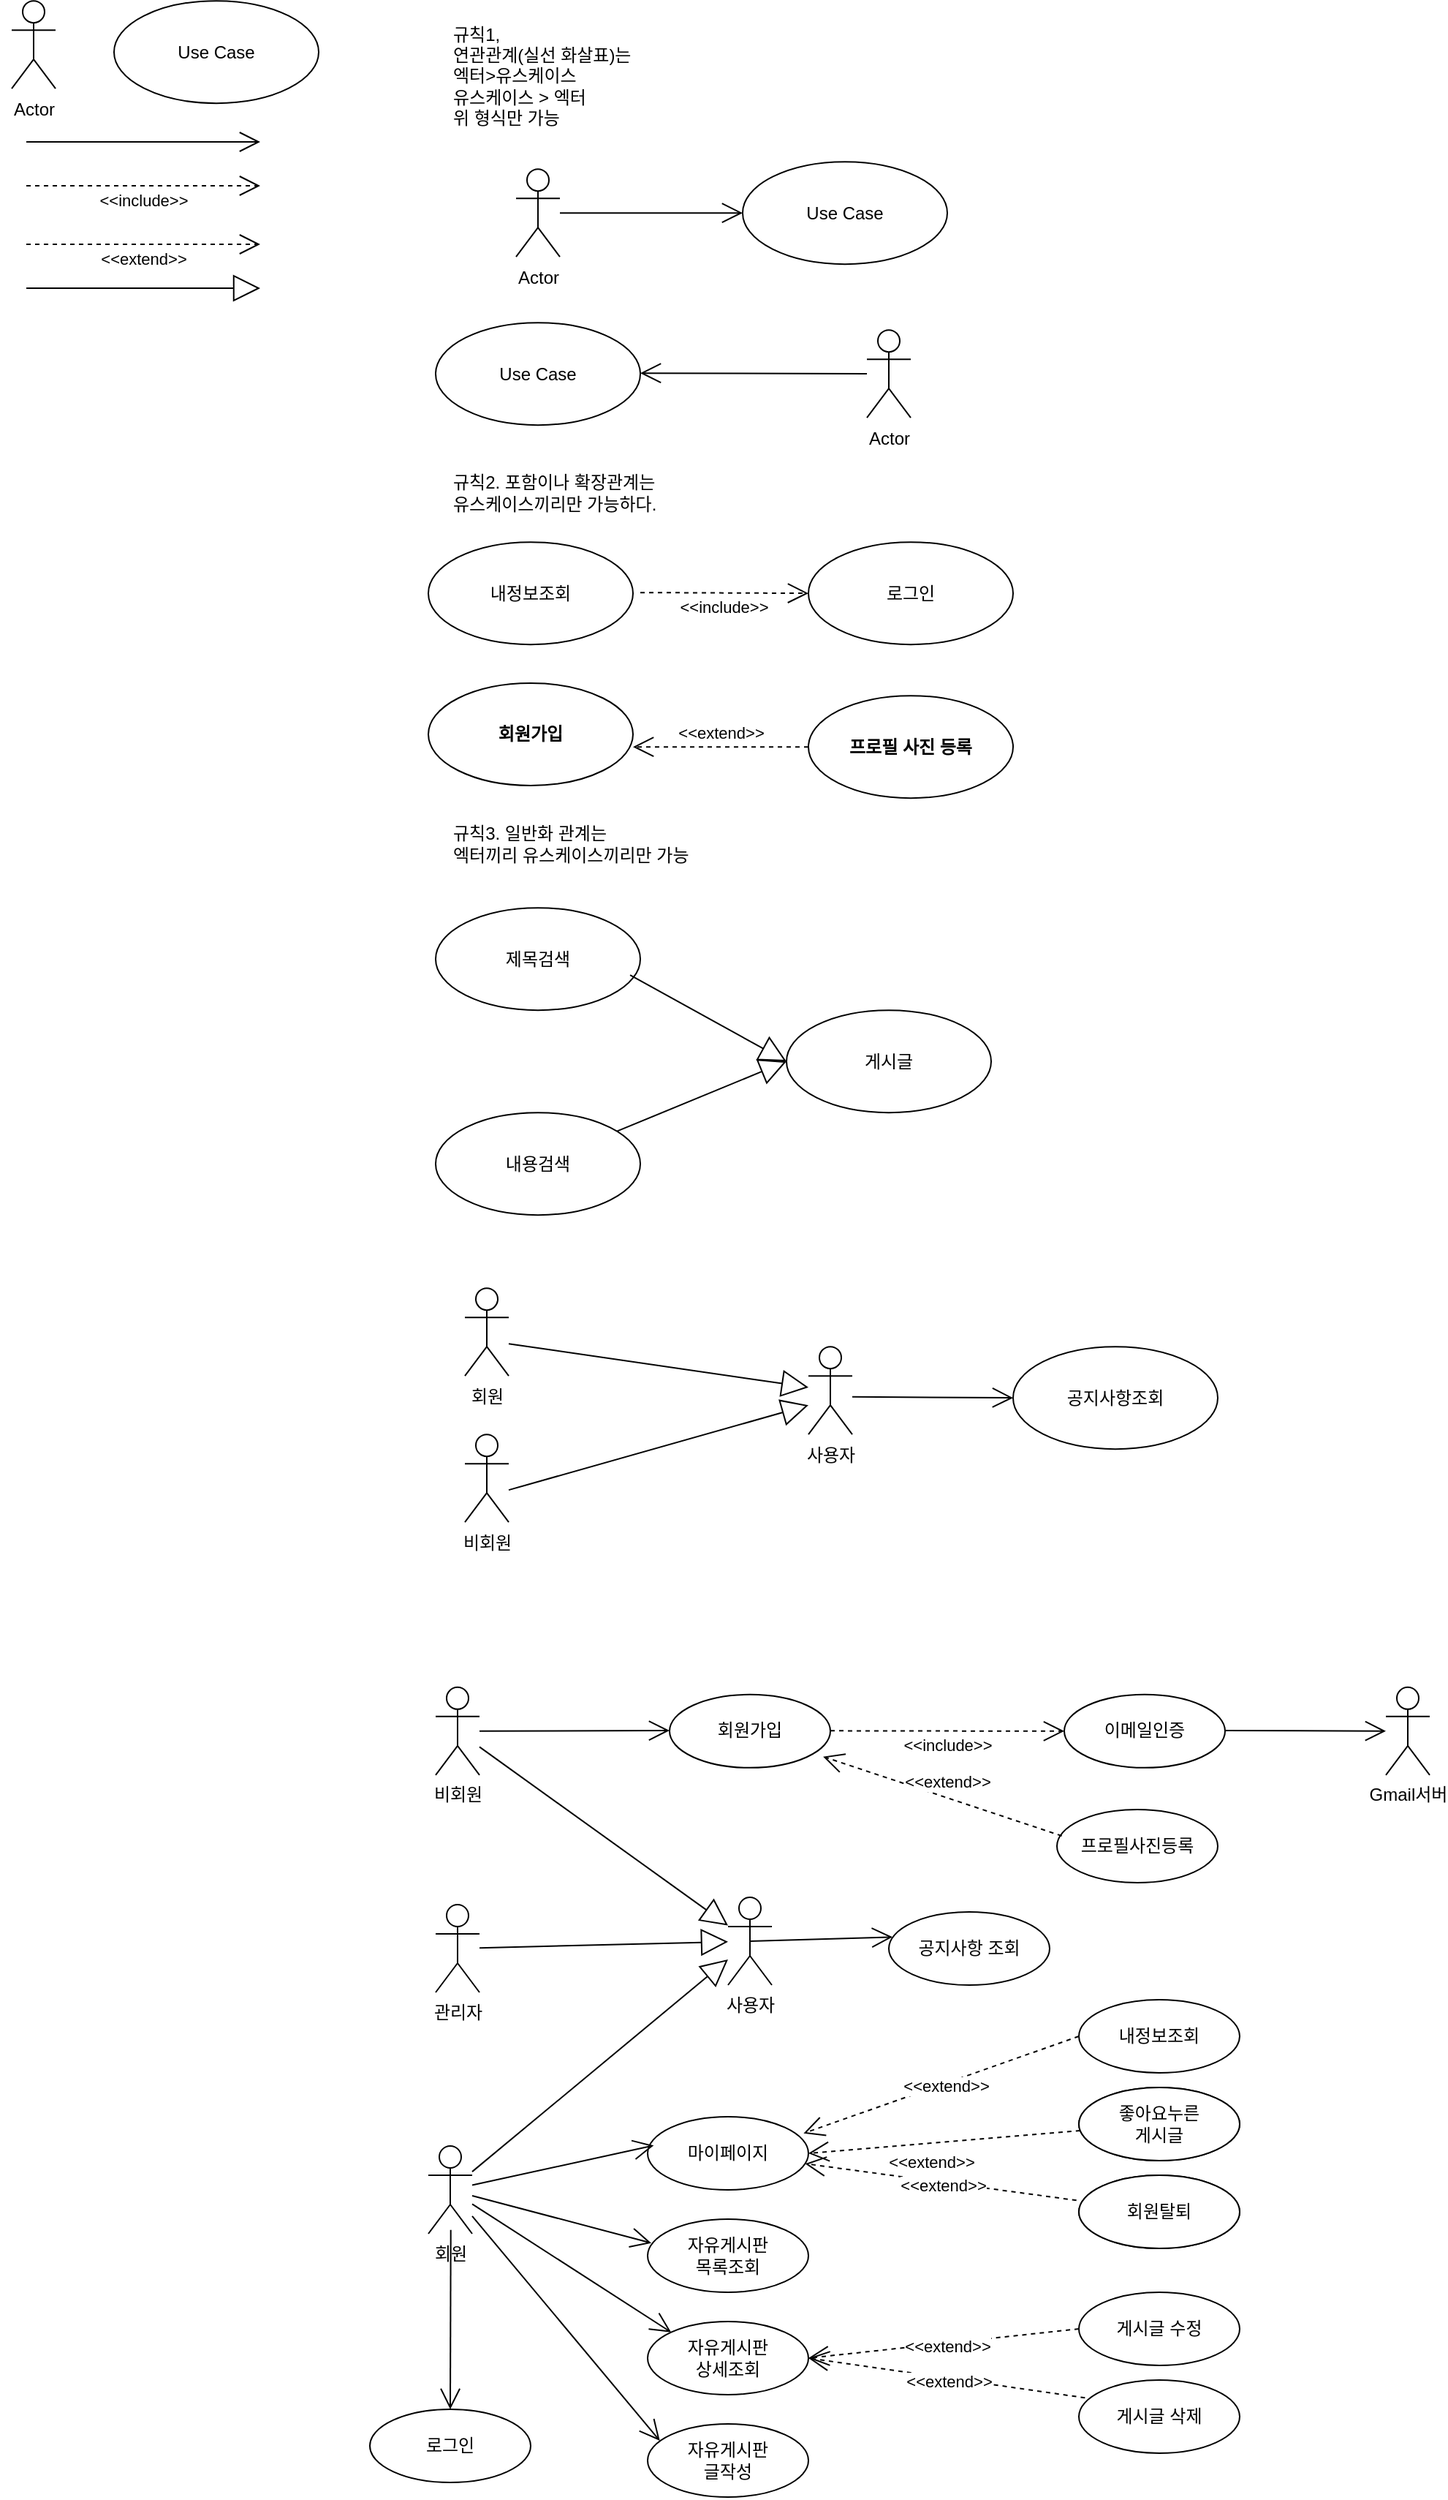 <mxfile version="21.5.1" type="device">
  <diagram name="페이지-1" id="QZqOj2KU6Bx0PZsoJat7">
    <mxGraphModel dx="1195" dy="637" grid="1" gridSize="10" guides="1" tooltips="1" connect="1" arrows="1" fold="1" page="1" pageScale="1" pageWidth="827" pageHeight="1169" math="0" shadow="0">
      <root>
        <mxCell id="0" />
        <mxCell id="1" parent="0" />
        <mxCell id="CZpRQN7b8hvWYTL_q2dB-1" value="Actor" style="shape=umlActor;verticalLabelPosition=bottom;verticalAlign=top;html=1;" vertex="1" parent="1">
          <mxGeometry x="30" y="33.57" width="30" height="60" as="geometry" />
        </mxCell>
        <mxCell id="CZpRQN7b8hvWYTL_q2dB-2" value="Use Case" style="ellipse;whiteSpace=wrap;html=1;" vertex="1" parent="1">
          <mxGeometry x="100" y="33.57" width="140" height="70" as="geometry" />
        </mxCell>
        <mxCell id="CZpRQN7b8hvWYTL_q2dB-3" value="" style="endArrow=open;endFill=1;endSize=12;html=1;rounded=0;" edge="1" parent="1">
          <mxGeometry width="160" relative="1" as="geometry">
            <mxPoint x="40" y="130" as="sourcePoint" />
            <mxPoint x="200" y="130" as="targetPoint" />
          </mxGeometry>
        </mxCell>
        <mxCell id="CZpRQN7b8hvWYTL_q2dB-4" value="&amp;lt;&amp;lt;include&amp;gt;&amp;gt;" style="endArrow=open;endSize=12;dashed=1;html=1;rounded=0;" edge="1" parent="1">
          <mxGeometry y="-10" width="160" relative="1" as="geometry">
            <mxPoint x="40" y="160" as="sourcePoint" />
            <mxPoint x="200" y="160" as="targetPoint" />
            <mxPoint as="offset" />
          </mxGeometry>
        </mxCell>
        <mxCell id="CZpRQN7b8hvWYTL_q2dB-5" value="&amp;lt;&amp;lt;extend&amp;gt;&amp;gt;" style="endArrow=open;endSize=12;dashed=1;html=1;rounded=0;" edge="1" parent="1">
          <mxGeometry y="-10" width="160" relative="1" as="geometry">
            <mxPoint x="40" y="200" as="sourcePoint" />
            <mxPoint x="200" y="200" as="targetPoint" />
            <mxPoint as="offset" />
          </mxGeometry>
        </mxCell>
        <mxCell id="CZpRQN7b8hvWYTL_q2dB-7" value="" style="endArrow=block;endSize=16;endFill=0;html=1;rounded=0;" edge="1" parent="1">
          <mxGeometry width="160" relative="1" as="geometry">
            <mxPoint x="40" y="230" as="sourcePoint" />
            <mxPoint x="200" y="230" as="targetPoint" />
          </mxGeometry>
        </mxCell>
        <mxCell id="CZpRQN7b8hvWYTL_q2dB-8" value="규칙1, &lt;br&gt;연관관계(실선 화살표)는 &lt;br&gt;엑터&amp;gt;유스케이스&lt;br&gt;유스케이스 &amp;gt; 엑터&lt;br&gt;위 형식만 가능&amp;nbsp;" style="text;html=1;align=left;verticalAlign=middle;resizable=0;points=[];autosize=1;strokeColor=none;fillColor=none;" vertex="1" parent="1">
          <mxGeometry x="330" y="40" width="150" height="90" as="geometry" />
        </mxCell>
        <mxCell id="CZpRQN7b8hvWYTL_q2dB-9" value="Actor" style="shape=umlActor;verticalLabelPosition=bottom;verticalAlign=top;html=1;" vertex="1" parent="1">
          <mxGeometry x="375" y="148.57" width="30" height="60" as="geometry" />
        </mxCell>
        <mxCell id="CZpRQN7b8hvWYTL_q2dB-10" value="Use Case" style="ellipse;whiteSpace=wrap;html=1;" vertex="1" parent="1">
          <mxGeometry x="530" y="143.57" width="140" height="70" as="geometry" />
        </mxCell>
        <mxCell id="CZpRQN7b8hvWYTL_q2dB-11" value="" style="endArrow=open;endFill=1;endSize=12;html=1;rounded=0;entryX=0;entryY=0.5;entryDx=0;entryDy=0;" edge="1" parent="1" source="CZpRQN7b8hvWYTL_q2dB-9" target="CZpRQN7b8hvWYTL_q2dB-10">
          <mxGeometry width="160" relative="1" as="geometry">
            <mxPoint x="435" y="178.57" as="sourcePoint" />
            <mxPoint x="525" y="178.57" as="targetPoint" />
          </mxGeometry>
        </mxCell>
        <mxCell id="CZpRQN7b8hvWYTL_q2dB-13" value="Use Case" style="ellipse;whiteSpace=wrap;html=1;" vertex="1" parent="1">
          <mxGeometry x="320" y="253.57" width="140" height="70" as="geometry" />
        </mxCell>
        <mxCell id="CZpRQN7b8hvWYTL_q2dB-14" value="Actor" style="shape=umlActor;verticalLabelPosition=bottom;verticalAlign=top;html=1;" vertex="1" parent="1">
          <mxGeometry x="615" y="258.57" width="30" height="60" as="geometry" />
        </mxCell>
        <mxCell id="CZpRQN7b8hvWYTL_q2dB-15" value="" style="endArrow=open;endFill=1;endSize=12;html=1;rounded=0;entryX=0;entryY=0.5;entryDx=0;entryDy=0;" edge="1" parent="1" source="CZpRQN7b8hvWYTL_q2dB-14">
          <mxGeometry width="160" relative="1" as="geometry">
            <mxPoint x="585" y="288.57" as="sourcePoint" />
            <mxPoint x="460" y="288.07" as="targetPoint" />
          </mxGeometry>
        </mxCell>
        <mxCell id="CZpRQN7b8hvWYTL_q2dB-16" value="규칙2. 포함이나 확장관계는&lt;br&gt;유스케이스끼리만 가능하다.&amp;nbsp;&lt;br&gt;" style="text;html=1;align=left;verticalAlign=middle;resizable=0;points=[];autosize=1;strokeColor=none;fillColor=none;" vertex="1" parent="1">
          <mxGeometry x="330" y="350" width="180" height="40" as="geometry" />
        </mxCell>
        <mxCell id="CZpRQN7b8hvWYTL_q2dB-17" value="내정보조회" style="ellipse;whiteSpace=wrap;html=1;" vertex="1" parent="1">
          <mxGeometry x="315" y="403.57" width="140" height="70" as="geometry" />
        </mxCell>
        <mxCell id="CZpRQN7b8hvWYTL_q2dB-18" value="로그인" style="ellipse;whiteSpace=wrap;html=1;" vertex="1" parent="1">
          <mxGeometry x="575" y="403.57" width="140" height="70" as="geometry" />
        </mxCell>
        <mxCell id="CZpRQN7b8hvWYTL_q2dB-19" value="&amp;lt;&amp;lt;include&amp;gt;&amp;gt;" style="endArrow=open;endSize=12;dashed=1;html=1;rounded=0;entryX=0;entryY=0.5;entryDx=0;entryDy=0;" edge="1" parent="1" target="CZpRQN7b8hvWYTL_q2dB-18">
          <mxGeometry y="-10" width="160" relative="1" as="geometry">
            <mxPoint x="460" y="438.07" as="sourcePoint" />
            <mxPoint x="565" y="438.57" as="targetPoint" />
            <mxPoint as="offset" />
          </mxGeometry>
        </mxCell>
        <mxCell id="CZpRQN7b8hvWYTL_q2dB-20" value="회원가입" style="ellipse;whiteSpace=wrap;html=1;fontStyle=1" vertex="1" parent="1">
          <mxGeometry x="315" y="500" width="140" height="70" as="geometry" />
        </mxCell>
        <mxCell id="CZpRQN7b8hvWYTL_q2dB-21" value="프로필 사진 등록" style="ellipse;whiteSpace=wrap;html=1;fontStyle=1" vertex="1" parent="1">
          <mxGeometry x="575" y="508.57" width="140" height="70" as="geometry" />
        </mxCell>
        <mxCell id="CZpRQN7b8hvWYTL_q2dB-23" value="&amp;lt;&amp;lt;extend&amp;gt;&amp;gt;" style="endArrow=open;endSize=12;dashed=1;html=1;rounded=0;" edge="1" parent="1">
          <mxGeometry y="-10" width="160" relative="1" as="geometry">
            <mxPoint x="575" y="543.57" as="sourcePoint" />
            <mxPoint x="455" y="543.57" as="targetPoint" />
            <mxPoint as="offset" />
          </mxGeometry>
        </mxCell>
        <mxCell id="CZpRQN7b8hvWYTL_q2dB-24" value="규칙3. 일반화 관계는&amp;nbsp;&lt;br&gt;엑터끼리 유스케이스끼리만 가능" style="text;html=1;align=left;verticalAlign=middle;resizable=0;points=[];autosize=1;strokeColor=none;fillColor=none;" vertex="1" parent="1">
          <mxGeometry x="330" y="590" width="200" height="40" as="geometry" />
        </mxCell>
        <mxCell id="CZpRQN7b8hvWYTL_q2dB-25" value="제목검색" style="ellipse;whiteSpace=wrap;html=1;" vertex="1" parent="1">
          <mxGeometry x="320" y="653.57" width="140" height="70" as="geometry" />
        </mxCell>
        <mxCell id="CZpRQN7b8hvWYTL_q2dB-26" value="게시글" style="ellipse;whiteSpace=wrap;html=1;" vertex="1" parent="1">
          <mxGeometry x="560" y="723.57" width="140" height="70" as="geometry" />
        </mxCell>
        <mxCell id="CZpRQN7b8hvWYTL_q2dB-27" value="내용검색" style="ellipse;whiteSpace=wrap;html=1;" vertex="1" parent="1">
          <mxGeometry x="320" y="793.57" width="140" height="70" as="geometry" />
        </mxCell>
        <mxCell id="CZpRQN7b8hvWYTL_q2dB-28" value="" style="endArrow=block;endSize=16;endFill=0;html=1;rounded=0;entryX=0;entryY=0.5;entryDx=0;entryDy=0;exitX=0.986;exitY=0.657;exitDx=0;exitDy=0;exitPerimeter=0;" edge="1" parent="1" target="CZpRQN7b8hvWYTL_q2dB-26">
          <mxGeometry width="160" relative="1" as="geometry">
            <mxPoint x="453.04" y="699.56" as="sourcePoint" />
            <mxPoint x="615" y="658.07" as="targetPoint" />
          </mxGeometry>
        </mxCell>
        <mxCell id="CZpRQN7b8hvWYTL_q2dB-29" value="" style="endArrow=block;endSize=16;endFill=0;html=1;rounded=0;entryX=0;entryY=0.5;entryDx=0;entryDy=0;" edge="1" parent="1" source="CZpRQN7b8hvWYTL_q2dB-27" target="CZpRQN7b8hvWYTL_q2dB-26">
          <mxGeometry width="160" relative="1" as="geometry">
            <mxPoint x="465" y="668.07" as="sourcePoint" />
            <mxPoint x="570" y="768.57" as="targetPoint" />
          </mxGeometry>
        </mxCell>
        <mxCell id="CZpRQN7b8hvWYTL_q2dB-30" value="회원" style="shape=umlActor;verticalLabelPosition=bottom;verticalAlign=top;html=1;" vertex="1" parent="1">
          <mxGeometry x="340" y="913.57" width="30" height="60" as="geometry" />
        </mxCell>
        <mxCell id="CZpRQN7b8hvWYTL_q2dB-31" value="비회원" style="shape=umlActor;verticalLabelPosition=bottom;verticalAlign=top;html=1;" vertex="1" parent="1">
          <mxGeometry x="340" y="1013.57" width="30" height="60" as="geometry" />
        </mxCell>
        <mxCell id="CZpRQN7b8hvWYTL_q2dB-34" value="사용자" style="shape=umlActor;verticalLabelPosition=bottom;verticalAlign=top;html=1;" vertex="1" parent="1">
          <mxGeometry x="575" y="953.57" width="30" height="60" as="geometry" />
        </mxCell>
        <mxCell id="CZpRQN7b8hvWYTL_q2dB-35" value="" style="endArrow=block;endSize=16;endFill=0;html=1;rounded=0;" edge="1" parent="1" target="CZpRQN7b8hvWYTL_q2dB-34">
          <mxGeometry width="160" relative="1" as="geometry">
            <mxPoint x="370" y="951.57" as="sourcePoint" />
            <mxPoint x="575" y="973.57" as="targetPoint" />
          </mxGeometry>
        </mxCell>
        <mxCell id="CZpRQN7b8hvWYTL_q2dB-36" value="" style="endArrow=block;endSize=16;endFill=0;html=1;rounded=0;" edge="1" parent="1">
          <mxGeometry width="160" relative="1" as="geometry">
            <mxPoint x="370" y="1051.57" as="sourcePoint" />
            <mxPoint x="575" y="993.57" as="targetPoint" />
          </mxGeometry>
        </mxCell>
        <mxCell id="CZpRQN7b8hvWYTL_q2dB-37" value="공지사항조회" style="ellipse;whiteSpace=wrap;html=1;" vertex="1" parent="1">
          <mxGeometry x="715" y="953.57" width="140" height="70" as="geometry" />
        </mxCell>
        <mxCell id="CZpRQN7b8hvWYTL_q2dB-39" value="" style="endArrow=open;endFill=1;endSize=12;html=1;rounded=0;entryX=0;entryY=0.5;entryDx=0;entryDy=0;" edge="1" parent="1" target="CZpRQN7b8hvWYTL_q2dB-37">
          <mxGeometry width="160" relative="1" as="geometry">
            <mxPoint x="605" y="987.86" as="sourcePoint" />
            <mxPoint x="705" y="987.57" as="targetPoint" />
          </mxGeometry>
        </mxCell>
        <mxCell id="CZpRQN7b8hvWYTL_q2dB-43" value="비회원" style="shape=umlActor;verticalLabelPosition=bottom;verticalAlign=top;html=1;" vertex="1" parent="1">
          <mxGeometry x="320" y="1186.43" width="30" height="60" as="geometry" />
        </mxCell>
        <mxCell id="CZpRQN7b8hvWYTL_q2dB-45" value="" style="endArrow=open;endFill=1;endSize=12;html=1;rounded=0;" edge="1" parent="1" source="CZpRQN7b8hvWYTL_q2dB-43">
          <mxGeometry width="160" relative="1" as="geometry">
            <mxPoint x="385" y="1215.84" as="sourcePoint" />
            <mxPoint x="480" y="1216" as="targetPoint" />
          </mxGeometry>
        </mxCell>
        <mxCell id="CZpRQN7b8hvWYTL_q2dB-46" value="&amp;lt;&amp;lt;include&amp;gt;&amp;gt;" style="endArrow=open;endSize=12;dashed=1;html=1;rounded=0;" edge="1" parent="1" target="CZpRQN7b8hvWYTL_q2dB-63">
          <mxGeometry y="-10" width="160" relative="1" as="geometry">
            <mxPoint x="590" y="1216.17" as="sourcePoint" />
            <mxPoint x="720.0" y="1216.015" as="targetPoint" />
            <mxPoint as="offset" />
          </mxGeometry>
        </mxCell>
        <mxCell id="CZpRQN7b8hvWYTL_q2dB-51" value="Gmail서버" style="shape=umlActor;verticalLabelPosition=bottom;verticalAlign=top;html=1;" vertex="1" parent="1">
          <mxGeometry x="970" y="1186.43" width="30" height="60" as="geometry" />
        </mxCell>
        <mxCell id="CZpRQN7b8hvWYTL_q2dB-52" value="" style="endArrow=open;endFill=1;endSize=12;html=1;rounded=0;" edge="1" parent="1" target="CZpRQN7b8hvWYTL_q2dB-51">
          <mxGeometry width="160" relative="1" as="geometry">
            <mxPoint x="860" y="1216.01" as="sourcePoint" />
            <mxPoint x="955" y="1216.43" as="targetPoint" />
          </mxGeometry>
        </mxCell>
        <mxCell id="CZpRQN7b8hvWYTL_q2dB-53" value="프로필사진등록" style="ellipse;whiteSpace=wrap;html=1;" vertex="1" parent="1">
          <mxGeometry x="745" y="1270" width="110" height="50" as="geometry" />
        </mxCell>
        <mxCell id="CZpRQN7b8hvWYTL_q2dB-54" value="&amp;lt;&amp;lt;extend&amp;gt;&amp;gt;" style="endArrow=open;endSize=12;dashed=1;html=1;rounded=0;entryX=0.955;entryY=0.848;entryDx=0;entryDy=0;entryPerimeter=0;exitX=0.03;exitY=0.36;exitDx=0;exitDy=0;exitPerimeter=0;" edge="1" parent="1" source="CZpRQN7b8hvWYTL_q2dB-53" target="CZpRQN7b8hvWYTL_q2dB-64">
          <mxGeometry y="-10" width="160" relative="1" as="geometry">
            <mxPoint x="740" y="1290" as="sourcePoint" />
            <mxPoint x="590.0" y="1220.0" as="targetPoint" />
            <mxPoint as="offset" />
          </mxGeometry>
        </mxCell>
        <mxCell id="CZpRQN7b8hvWYTL_q2dB-55" value="회원" style="shape=umlActor;verticalLabelPosition=bottom;verticalAlign=top;html=1;" vertex="1" parent="1">
          <mxGeometry x="315" y="1500" width="30" height="60" as="geometry" />
        </mxCell>
        <mxCell id="CZpRQN7b8hvWYTL_q2dB-56" value="사용자" style="shape=umlActor;verticalLabelPosition=bottom;verticalAlign=top;html=1;" vertex="1" parent="1">
          <mxGeometry x="520" y="1330" width="30" height="60" as="geometry" />
        </mxCell>
        <mxCell id="CZpRQN7b8hvWYTL_q2dB-59" value="" style="endArrow=block;endSize=16;endFill=0;html=1;rounded=0;" edge="1" parent="1" source="CZpRQN7b8hvWYTL_q2dB-43" target="CZpRQN7b8hvWYTL_q2dB-56">
          <mxGeometry width="160" relative="1" as="geometry">
            <mxPoint x="355" y="1227" as="sourcePoint" />
            <mxPoint x="560" y="1169" as="targetPoint" />
          </mxGeometry>
        </mxCell>
        <mxCell id="CZpRQN7b8hvWYTL_q2dB-61" value="" style="endArrow=block;endSize=16;endFill=0;html=1;rounded=0;" edge="1" parent="1" source="CZpRQN7b8hvWYTL_q2dB-55" target="CZpRQN7b8hvWYTL_q2dB-56">
          <mxGeometry width="160" relative="1" as="geometry">
            <mxPoint x="370" y="1398" as="sourcePoint" />
            <mxPoint x="575" y="1340" as="targetPoint" />
          </mxGeometry>
        </mxCell>
        <mxCell id="CZpRQN7b8hvWYTL_q2dB-63" value="이메일인증" style="ellipse;whiteSpace=wrap;html=1;" vertex="1" parent="1">
          <mxGeometry x="750" y="1191.43" width="110" height="50" as="geometry" />
        </mxCell>
        <mxCell id="CZpRQN7b8hvWYTL_q2dB-64" value="회원가입" style="ellipse;whiteSpace=wrap;html=1;" vertex="1" parent="1">
          <mxGeometry x="480" y="1191.43" width="110" height="50" as="geometry" />
        </mxCell>
        <mxCell id="CZpRQN7b8hvWYTL_q2dB-67" value="공지사항 조회" style="ellipse;whiteSpace=wrap;html=1;" vertex="1" parent="1">
          <mxGeometry x="630" y="1340" width="110" height="50" as="geometry" />
        </mxCell>
        <mxCell id="CZpRQN7b8hvWYTL_q2dB-68" value="" style="endArrow=open;endFill=1;endSize=12;html=1;rounded=0;exitX=0.5;exitY=0.5;exitDx=0;exitDy=0;exitPerimeter=0;entryX=0.023;entryY=0.343;entryDx=0;entryDy=0;entryPerimeter=0;" edge="1" parent="1" source="CZpRQN7b8hvWYTL_q2dB-56" target="CZpRQN7b8hvWYTL_q2dB-67">
          <mxGeometry width="160" relative="1" as="geometry">
            <mxPoint x="510" y="1330" as="sourcePoint" />
            <mxPoint x="600" y="1325" as="targetPoint" />
          </mxGeometry>
        </mxCell>
        <mxCell id="CZpRQN7b8hvWYTL_q2dB-71" value="관리자" style="shape=umlActor;verticalLabelPosition=bottom;verticalAlign=top;html=1;" vertex="1" parent="1">
          <mxGeometry x="320" y="1335" width="30" height="60" as="geometry" />
        </mxCell>
        <mxCell id="CZpRQN7b8hvWYTL_q2dB-72" value="" style="endArrow=block;endSize=16;endFill=0;html=1;rounded=0;" edge="1" parent="1" source="CZpRQN7b8hvWYTL_q2dB-71" target="CZpRQN7b8hvWYTL_q2dB-56">
          <mxGeometry width="160" relative="1" as="geometry">
            <mxPoint x="370" y="1320" as="sourcePoint" />
            <mxPoint x="470" y="1266" as="targetPoint" />
          </mxGeometry>
        </mxCell>
        <mxCell id="CZpRQN7b8hvWYTL_q2dB-75" value="마이페이지" style="ellipse;whiteSpace=wrap;html=1;" vertex="1" parent="1">
          <mxGeometry x="465" y="1480" width="110" height="50" as="geometry" />
        </mxCell>
        <mxCell id="CZpRQN7b8hvWYTL_q2dB-77" value="" style="endArrow=open;endFill=1;endSize=12;html=1;rounded=0;entryX=0.038;entryY=0.393;entryDx=0;entryDy=0;entryPerimeter=0;" edge="1" parent="1" source="CZpRQN7b8hvWYTL_q2dB-55" target="CZpRQN7b8hvWYTL_q2dB-75">
          <mxGeometry width="160" relative="1" as="geometry">
            <mxPoint x="380" y="1480" as="sourcePoint" />
            <mxPoint x="490" y="1480" as="targetPoint" />
          </mxGeometry>
        </mxCell>
        <mxCell id="CZpRQN7b8hvWYTL_q2dB-79" value="좋아요누른&lt;br&gt;게시글" style="ellipse;whiteSpace=wrap;html=1;" vertex="1" parent="1">
          <mxGeometry x="760" y="1460" width="110" height="50" as="geometry" />
        </mxCell>
        <mxCell id="CZpRQN7b8hvWYTL_q2dB-81" value="회원탈퇴" style="ellipse;whiteSpace=wrap;html=1;" vertex="1" parent="1">
          <mxGeometry x="760" y="1520" width="110" height="50" as="geometry" />
        </mxCell>
        <mxCell id="CZpRQN7b8hvWYTL_q2dB-83" value="내정보조회" style="ellipse;whiteSpace=wrap;html=1;" vertex="1" parent="1">
          <mxGeometry x="760" y="1400" width="110" height="50" as="geometry" />
        </mxCell>
        <mxCell id="CZpRQN7b8hvWYTL_q2dB-85" value="&amp;lt;&amp;lt;extend&amp;gt;&amp;gt;" style="endArrow=open;endSize=12;dashed=1;html=1;rounded=0;exitX=0;exitY=0.5;exitDx=0;exitDy=0;entryX=0.97;entryY=0.227;entryDx=0;entryDy=0;entryPerimeter=0;" edge="1" parent="1" source="CZpRQN7b8hvWYTL_q2dB-83" target="CZpRQN7b8hvWYTL_q2dB-75">
          <mxGeometry x="-0.024" y="2" width="160" relative="1" as="geometry">
            <mxPoint x="680" y="1479.17" as="sourcePoint" />
            <mxPoint x="560" y="1479.17" as="targetPoint" />
            <mxPoint as="offset" />
          </mxGeometry>
        </mxCell>
        <mxCell id="CZpRQN7b8hvWYTL_q2dB-87" value="&amp;lt;&amp;lt;extend&amp;gt;&amp;gt;" style="endArrow=open;endSize=12;dashed=1;html=1;rounded=0;entryX=1;entryY=0.5;entryDx=0;entryDy=0;" edge="1" parent="1" source="CZpRQN7b8hvWYTL_q2dB-79" target="CZpRQN7b8hvWYTL_q2dB-75">
          <mxGeometry x="0.11" y="13" width="160" relative="1" as="geometry">
            <mxPoint x="640" y="1455" as="sourcePoint" />
            <mxPoint x="577" y="1481" as="targetPoint" />
            <mxPoint as="offset" />
          </mxGeometry>
        </mxCell>
        <mxCell id="CZpRQN7b8hvWYTL_q2dB-89" value="&amp;lt;&amp;lt;extend&amp;gt;&amp;gt;" style="endArrow=open;endSize=12;dashed=1;html=1;rounded=0;exitX=-0.015;exitY=0.343;exitDx=0;exitDy=0;exitPerimeter=0;" edge="1" parent="1" source="CZpRQN7b8hvWYTL_q2dB-81" target="CZpRQN7b8hvWYTL_q2dB-75">
          <mxGeometry x="-0.024" y="2" width="160" relative="1" as="geometry">
            <mxPoint x="660" y="1475" as="sourcePoint" />
            <mxPoint x="597" y="1501" as="targetPoint" />
            <mxPoint as="offset" />
          </mxGeometry>
        </mxCell>
        <mxCell id="CZpRQN7b8hvWYTL_q2dB-90" value="좋아요누른&lt;br&gt;게시글" style="ellipse;whiteSpace=wrap;html=1;" vertex="1" parent="1">
          <mxGeometry x="760" y="1460" width="110" height="50" as="geometry" />
        </mxCell>
        <mxCell id="CZpRQN7b8hvWYTL_q2dB-91" value="회원탈퇴" style="ellipse;whiteSpace=wrap;html=1;" vertex="1" parent="1">
          <mxGeometry x="760" y="1520" width="110" height="50" as="geometry" />
        </mxCell>
        <mxCell id="CZpRQN7b8hvWYTL_q2dB-92" value="자유게시판&lt;br&gt;목록조회" style="ellipse;whiteSpace=wrap;html=1;" vertex="1" parent="1">
          <mxGeometry x="465" y="1550" width="110" height="50" as="geometry" />
        </mxCell>
        <mxCell id="CZpRQN7b8hvWYTL_q2dB-93" value="자유게시판&lt;br&gt;상세조회" style="ellipse;whiteSpace=wrap;html=1;" vertex="1" parent="1">
          <mxGeometry x="465" y="1620" width="110" height="50" as="geometry" />
        </mxCell>
        <mxCell id="CZpRQN7b8hvWYTL_q2dB-94" value="자유게시판&lt;br&gt;글작성" style="ellipse;whiteSpace=wrap;html=1;" vertex="1" parent="1">
          <mxGeometry x="465" y="1690" width="110" height="50" as="geometry" />
        </mxCell>
        <mxCell id="CZpRQN7b8hvWYTL_q2dB-95" value="" style="endArrow=open;endFill=1;endSize=12;html=1;rounded=0;entryX=0.023;entryY=0.327;entryDx=0;entryDy=0;entryPerimeter=0;" edge="1" parent="1" source="CZpRQN7b8hvWYTL_q2dB-55" target="CZpRQN7b8hvWYTL_q2dB-92">
          <mxGeometry width="160" relative="1" as="geometry">
            <mxPoint x="380" y="1490" as="sourcePoint" />
            <mxPoint x="474" y="1490" as="targetPoint" />
          </mxGeometry>
        </mxCell>
        <mxCell id="CZpRQN7b8hvWYTL_q2dB-96" value="" style="endArrow=open;endFill=1;endSize=12;html=1;rounded=0;entryX=0;entryY=0;entryDx=0;entryDy=0;" edge="1" parent="1" source="CZpRQN7b8hvWYTL_q2dB-55" target="CZpRQN7b8hvWYTL_q2dB-93">
          <mxGeometry width="160" relative="1" as="geometry">
            <mxPoint x="371" y="1580" as="sourcePoint" />
            <mxPoint x="469" y="1646" as="targetPoint" />
          </mxGeometry>
        </mxCell>
        <mxCell id="CZpRQN7b8hvWYTL_q2dB-97" value="" style="endArrow=open;endFill=1;endSize=12;html=1;rounded=0;entryX=0.076;entryY=0.23;entryDx=0;entryDy=0;entryPerimeter=0;" edge="1" parent="1" source="CZpRQN7b8hvWYTL_q2dB-55" target="CZpRQN7b8hvWYTL_q2dB-94">
          <mxGeometry width="160" relative="1" as="geometry">
            <mxPoint x="358" y="1600" as="sourcePoint" />
            <mxPoint x="469" y="1717" as="targetPoint" />
          </mxGeometry>
        </mxCell>
        <mxCell id="CZpRQN7b8hvWYTL_q2dB-100" value="게시글 수정" style="ellipse;whiteSpace=wrap;html=1;" vertex="1" parent="1">
          <mxGeometry x="760" y="1600" width="110" height="50" as="geometry" />
        </mxCell>
        <mxCell id="CZpRQN7b8hvWYTL_q2dB-101" value="게시글 삭제" style="ellipse;whiteSpace=wrap;html=1;" vertex="1" parent="1">
          <mxGeometry x="760" y="1660" width="110" height="50" as="geometry" />
        </mxCell>
        <mxCell id="CZpRQN7b8hvWYTL_q2dB-102" value="&amp;lt;&amp;lt;extend&amp;gt;&amp;gt;" style="endArrow=open;endSize=12;dashed=1;html=1;rounded=0;exitX=0.038;exitY=0.243;exitDx=0;exitDy=0;exitPerimeter=0;" edge="1" parent="1" source="CZpRQN7b8hvWYTL_q2dB-101">
          <mxGeometry x="-0.024" y="2" width="160" relative="1" as="geometry">
            <mxPoint x="760" y="1670" as="sourcePoint" />
            <mxPoint x="575" y="1645" as="targetPoint" />
            <mxPoint as="offset" />
          </mxGeometry>
        </mxCell>
        <mxCell id="CZpRQN7b8hvWYTL_q2dB-103" value="&amp;lt;&amp;lt;extend&amp;gt;&amp;gt;" style="endArrow=open;endSize=12;dashed=1;html=1;rounded=0;exitX=0;exitY=0.5;exitDx=0;exitDy=0;entryX=1;entryY=0.5;entryDx=0;entryDy=0;" edge="1" parent="1" source="CZpRQN7b8hvWYTL_q2dB-100" target="CZpRQN7b8hvWYTL_q2dB-93">
          <mxGeometry x="-0.024" y="2" width="160" relative="1" as="geometry">
            <mxPoint x="764" y="1670" as="sourcePoint" />
            <mxPoint x="575" y="1633" as="targetPoint" />
            <mxPoint as="offset" />
          </mxGeometry>
        </mxCell>
        <mxCell id="CZpRQN7b8hvWYTL_q2dB-104" value="로그인" style="ellipse;whiteSpace=wrap;html=1;" vertex="1" parent="1">
          <mxGeometry x="275" y="1680" width="110" height="50" as="geometry" />
        </mxCell>
        <mxCell id="CZpRQN7b8hvWYTL_q2dB-105" value="" style="endArrow=open;endFill=1;endSize=12;html=1;rounded=0;entryX=0.5;entryY=0;entryDx=0;entryDy=0;" edge="1" parent="1" target="CZpRQN7b8hvWYTL_q2dB-104">
          <mxGeometry width="160" relative="1" as="geometry">
            <mxPoint x="330.36" y="1557.33" as="sourcePoint" />
            <mxPoint x="330.0" y="1692.68" as="targetPoint" />
          </mxGeometry>
        </mxCell>
      </root>
    </mxGraphModel>
  </diagram>
</mxfile>

